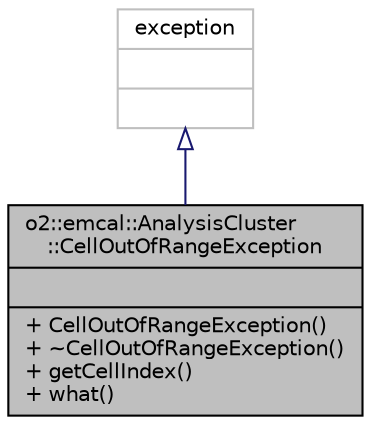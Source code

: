 digraph "o2::emcal::AnalysisCluster::CellOutOfRangeException"
{
 // INTERACTIVE_SVG=YES
  bgcolor="transparent";
  edge [fontname="Helvetica",fontsize="10",labelfontname="Helvetica",labelfontsize="10"];
  node [fontname="Helvetica",fontsize="10",shape=record];
  Node0 [label="{o2::emcal::AnalysisCluster\l::CellOutOfRangeException\n||+ CellOutOfRangeException()\l+ ~CellOutOfRangeException()\l+ getCellIndex()\l+ what()\l}",height=0.2,width=0.4,color="black", fillcolor="grey75", style="filled", fontcolor="black"];
  Node1 -> Node0 [dir="back",color="midnightblue",fontsize="10",style="solid",arrowtail="onormal",fontname="Helvetica"];
  Node1 [label="{exception\n||}",height=0.2,width=0.4,color="grey75"];
}
